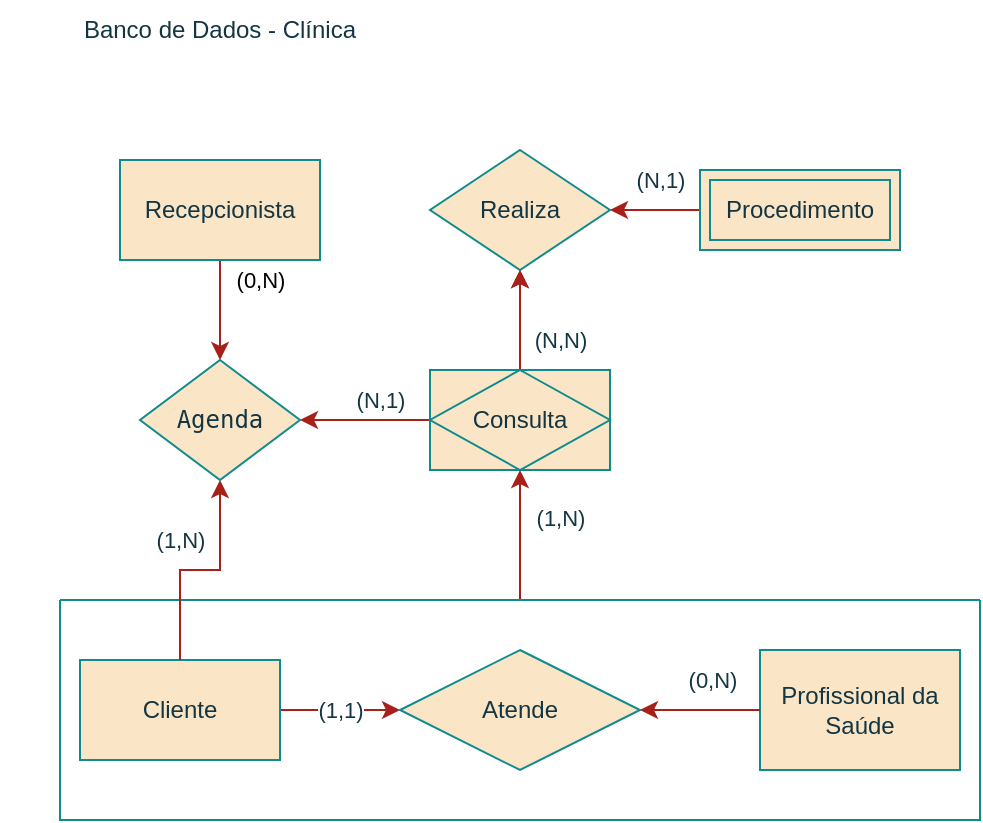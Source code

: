 <mxfile version="21.2.9" type="github" pages="2">
  <diagram id="R2lEEEUBdFMjLlhIrx00" name="DER - 1">
    <mxGraphModel dx="794" dy="444" grid="1" gridSize="10" guides="1" tooltips="1" connect="1" arrows="1" fold="1" page="1" pageScale="1" pageWidth="850" pageHeight="1100" math="0" shadow="0" extFonts="Permanent Marker^https://fonts.googleapis.com/css?family=Permanent+Marker">
      <root>
        <mxCell id="0" />
        <mxCell id="1" parent="0" />
        <mxCell id="sSig7BvbFR4rDVxsjcXA-26" value="&lt;pre dir=&quot;ltr&quot; style=&quot;text-align:left&quot; id=&quot;tw-target-text&quot; data-placeholder=&quot;Tradução&quot; class=&quot;tw-data-text tw-text-large tw-ta&quot;&gt;Agenda&lt;/pre&gt;" style="shape=rhombus;perimeter=rhombusPerimeter;whiteSpace=wrap;html=1;align=center;fillColor=#FAE5C7;fontColor=#143642;strokeColor=#0F8B8D;labelBackgroundColor=none;rounded=0;" vertex="1" parent="1">
          <mxGeometry x="80" y="190" width="80" height="60" as="geometry" />
        </mxCell>
        <mxCell id="sSig7BvbFR4rDVxsjcXA-36" value="(0,N)" style="edgeStyle=orthogonalEdgeStyle;rounded=0;orthogonalLoop=1;jettySize=auto;html=1;labelBackgroundColor=none;strokeColor=#A8201A;fontColor=default;" edge="1" parent="1" source="sSig7BvbFR4rDVxsjcXA-35" target="sSig7BvbFR4rDVxsjcXA-26">
          <mxGeometry x="-0.6" y="20" relative="1" as="geometry">
            <mxPoint as="offset" />
          </mxGeometry>
        </mxCell>
        <mxCell id="sSig7BvbFR4rDVxsjcXA-35" value="Recepcionista" style="whiteSpace=wrap;html=1;align=center;fillColor=#FAE5C7;strokeColor=#0F8B8D;labelBackgroundColor=none;fontColor=#143642;rounded=0;" vertex="1" parent="1">
          <mxGeometry x="70" y="90" width="100" height="50" as="geometry" />
        </mxCell>
        <mxCell id="sSig7BvbFR4rDVxsjcXA-44" value="Realiza" style="shape=rhombus;perimeter=rhombusPerimeter;whiteSpace=wrap;html=1;align=center;fillColor=#FAE5C7;fontColor=#143642;strokeColor=#0F8B8D;labelBackgroundColor=none;rounded=0;" vertex="1" parent="1">
          <mxGeometry x="225" y="85" width="90" height="60" as="geometry" />
        </mxCell>
        <mxCell id="sSig7BvbFR4rDVxsjcXA-114" value="(N,1)" style="edgeStyle=orthogonalEdgeStyle;rounded=0;orthogonalLoop=1;jettySize=auto;html=1;exitX=0;exitY=0.5;exitDx=0;exitDy=0;entryX=1;entryY=0.5;entryDx=0;entryDy=0;strokeColor=#A8201A;fontColor=#143642;fillColor=#FAE5C7;" edge="1" parent="1" source="sSig7BvbFR4rDVxsjcXA-52" target="sSig7BvbFR4rDVxsjcXA-44">
          <mxGeometry x="-0.111" y="-15" relative="1" as="geometry">
            <mxPoint as="offset" />
          </mxGeometry>
        </mxCell>
        <mxCell id="sSig7BvbFR4rDVxsjcXA-52" value="Procedimento" style="shape=ext;margin=3;double=1;whiteSpace=wrap;html=1;align=center;labelBackgroundColor=none;fillColor=#FAE5C7;strokeColor=#0F8B8D;fontColor=#143642;rounded=0;" vertex="1" parent="1">
          <mxGeometry x="360" y="95" width="100" height="40" as="geometry" />
        </mxCell>
        <mxCell id="sSig7BvbFR4rDVxsjcXA-54" value="Banco de Dados - Clínica" style="text;html=1;strokeColor=none;fillColor=none;align=center;verticalAlign=middle;whiteSpace=wrap;rounded=0;labelBackgroundColor=none;fontColor=#143642;" vertex="1" parent="1">
          <mxGeometry x="10" y="10" width="220" height="30" as="geometry" />
        </mxCell>
        <mxCell id="sSig7BvbFR4rDVxsjcXA-93" value="" style="edgeStyle=orthogonalEdgeStyle;rounded=0;orthogonalLoop=1;jettySize=auto;html=1;strokeColor=#A8201A;fontColor=#143642;fillColor=#FAE5C7;" edge="1" parent="1" source="sSig7BvbFR4rDVxsjcXA-90" target="sSig7BvbFR4rDVxsjcXA-44">
          <mxGeometry relative="1" as="geometry" />
        </mxCell>
        <mxCell id="sSig7BvbFR4rDVxsjcXA-94" value="(N,N)" style="edgeStyle=orthogonalEdgeStyle;rounded=0;orthogonalLoop=1;jettySize=auto;html=1;strokeColor=#A8201A;fontColor=#143642;fillColor=#FAE5C7;" edge="1" parent="1" source="sSig7BvbFR4rDVxsjcXA-90" target="sSig7BvbFR4rDVxsjcXA-44">
          <mxGeometry x="-0.4" y="-20" relative="1" as="geometry">
            <Array as="points">
              <mxPoint x="270" y="170" />
              <mxPoint x="270" y="170" />
            </Array>
            <mxPoint as="offset" />
          </mxGeometry>
        </mxCell>
        <mxCell id="sSig7BvbFR4rDVxsjcXA-113" value="(N,1)" style="edgeStyle=orthogonalEdgeStyle;rounded=0;orthogonalLoop=1;jettySize=auto;html=1;strokeColor=#A8201A;fontColor=#143642;fillColor=#FAE5C7;" edge="1" parent="1" source="sSig7BvbFR4rDVxsjcXA-90" target="sSig7BvbFR4rDVxsjcXA-26">
          <mxGeometry x="-0.231" y="-10" relative="1" as="geometry">
            <Array as="points">
              <mxPoint x="200" y="220" />
              <mxPoint x="200" y="220" />
            </Array>
            <mxPoint as="offset" />
          </mxGeometry>
        </mxCell>
        <mxCell id="sSig7BvbFR4rDVxsjcXA-90" value="&lt;font&gt;Consulta&lt;/font&gt;" style="shape=associativeEntity;whiteSpace=wrap;html=1;align=center;strokeColor=#0F8B8D;fontColor=#143642;fillColor=#FAE5C7;" vertex="1" parent="1">
          <mxGeometry x="225" y="195" width="90" height="50" as="geometry" />
        </mxCell>
        <mxCell id="sSig7BvbFR4rDVxsjcXA-108" value="(1,N)" style="edgeStyle=orthogonalEdgeStyle;rounded=0;orthogonalLoop=1;jettySize=auto;html=1;strokeColor=#A8201A;fontColor=#143642;fillColor=#FAE5C7;" edge="1" parent="1" source="sSig7BvbFR4rDVxsjcXA-105" target="sSig7BvbFR4rDVxsjcXA-90">
          <mxGeometry x="0.308" y="-20" relative="1" as="geometry">
            <mxPoint y="1" as="offset" />
          </mxGeometry>
        </mxCell>
        <mxCell id="sSig7BvbFR4rDVxsjcXA-105" value="" style="swimlane;startSize=0;strokeColor=#0F8B8D;fontColor=#143642;fillColor=#FAE5C7;" vertex="1" parent="1">
          <mxGeometry x="40" y="310" width="460" height="110" as="geometry" />
        </mxCell>
        <mxCell id="sSig7BvbFR4rDVxsjcXA-22" value="Profissional da Saúde" style="whiteSpace=wrap;html=1;align=center;fillColor=#FAE5C7;strokeColor=#0F8B8D;labelBackgroundColor=none;fontColor=#143642;rounded=0;" vertex="1" parent="sSig7BvbFR4rDVxsjcXA-105">
          <mxGeometry x="350" y="25" width="100" height="60" as="geometry" />
        </mxCell>
        <mxCell id="sSig7BvbFR4rDVxsjcXA-116" value="(1,1)" style="edgeStyle=orthogonalEdgeStyle;rounded=0;orthogonalLoop=1;jettySize=auto;html=1;strokeColor=#A8201A;fontColor=#143642;fillColor=#FAE5C7;" edge="1" parent="sSig7BvbFR4rDVxsjcXA-105" source="sSig7BvbFR4rDVxsjcXA-16" target="sSig7BvbFR4rDVxsjcXA-103">
          <mxGeometry relative="1" as="geometry" />
        </mxCell>
        <mxCell id="sSig7BvbFR4rDVxsjcXA-16" value="Cliente" style="html=1;dashed=0;whiteSpace=wrap;fillColor=#FAE5C7;strokeColor=#0F8B8D;labelBackgroundColor=none;fontColor=#143642;rounded=0;" vertex="1" parent="sSig7BvbFR4rDVxsjcXA-105">
          <mxGeometry x="10" y="30" width="100" height="50" as="geometry" />
        </mxCell>
        <mxCell id="sSig7BvbFR4rDVxsjcXA-103" value="Atende" style="shape=rhombus;perimeter=rhombusPerimeter;whiteSpace=wrap;html=1;align=center;strokeColor=#0F8B8D;fontColor=#143642;fillColor=#FAE5C7;" vertex="1" parent="sSig7BvbFR4rDVxsjcXA-105">
          <mxGeometry x="170" y="25" width="120" height="60" as="geometry" />
        </mxCell>
        <mxCell id="sSig7BvbFR4rDVxsjcXA-106" value="(0,N)" style="edgeStyle=orthogonalEdgeStyle;rounded=0;orthogonalLoop=1;jettySize=auto;html=1;strokeColor=#A8201A;fontColor=#143642;fillColor=#FAE5C7;" edge="1" parent="sSig7BvbFR4rDVxsjcXA-105" source="sSig7BvbFR4rDVxsjcXA-22" target="sSig7BvbFR4rDVxsjcXA-103">
          <mxGeometry x="-0.2" y="-15" relative="1" as="geometry">
            <mxPoint as="offset" />
          </mxGeometry>
        </mxCell>
        <mxCell id="sSig7BvbFR4rDVxsjcXA-115" value="(1,N)" style="edgeStyle=orthogonalEdgeStyle;rounded=0;orthogonalLoop=1;jettySize=auto;html=1;strokeColor=#A8201A;fontColor=#143642;fillColor=#FAE5C7;" edge="1" parent="1" source="sSig7BvbFR4rDVxsjcXA-16" target="sSig7BvbFR4rDVxsjcXA-26">
          <mxGeometry x="-0.182" y="15" relative="1" as="geometry">
            <mxPoint as="offset" />
          </mxGeometry>
        </mxCell>
      </root>
    </mxGraphModel>
  </diagram>
  <diagram id="K9d53_Z6e7N3jLJisDng" name="DER - 2">
    <mxGraphModel dx="794" dy="444" grid="1" gridSize="10" guides="1" tooltips="1" connect="1" arrows="1" fold="1" page="1" pageScale="1" pageWidth="827" pageHeight="1169" math="0" shadow="0">
      <root>
        <mxCell id="0" />
        <mxCell id="1" parent="0" />
      </root>
    </mxGraphModel>
  </diagram>
</mxfile>
